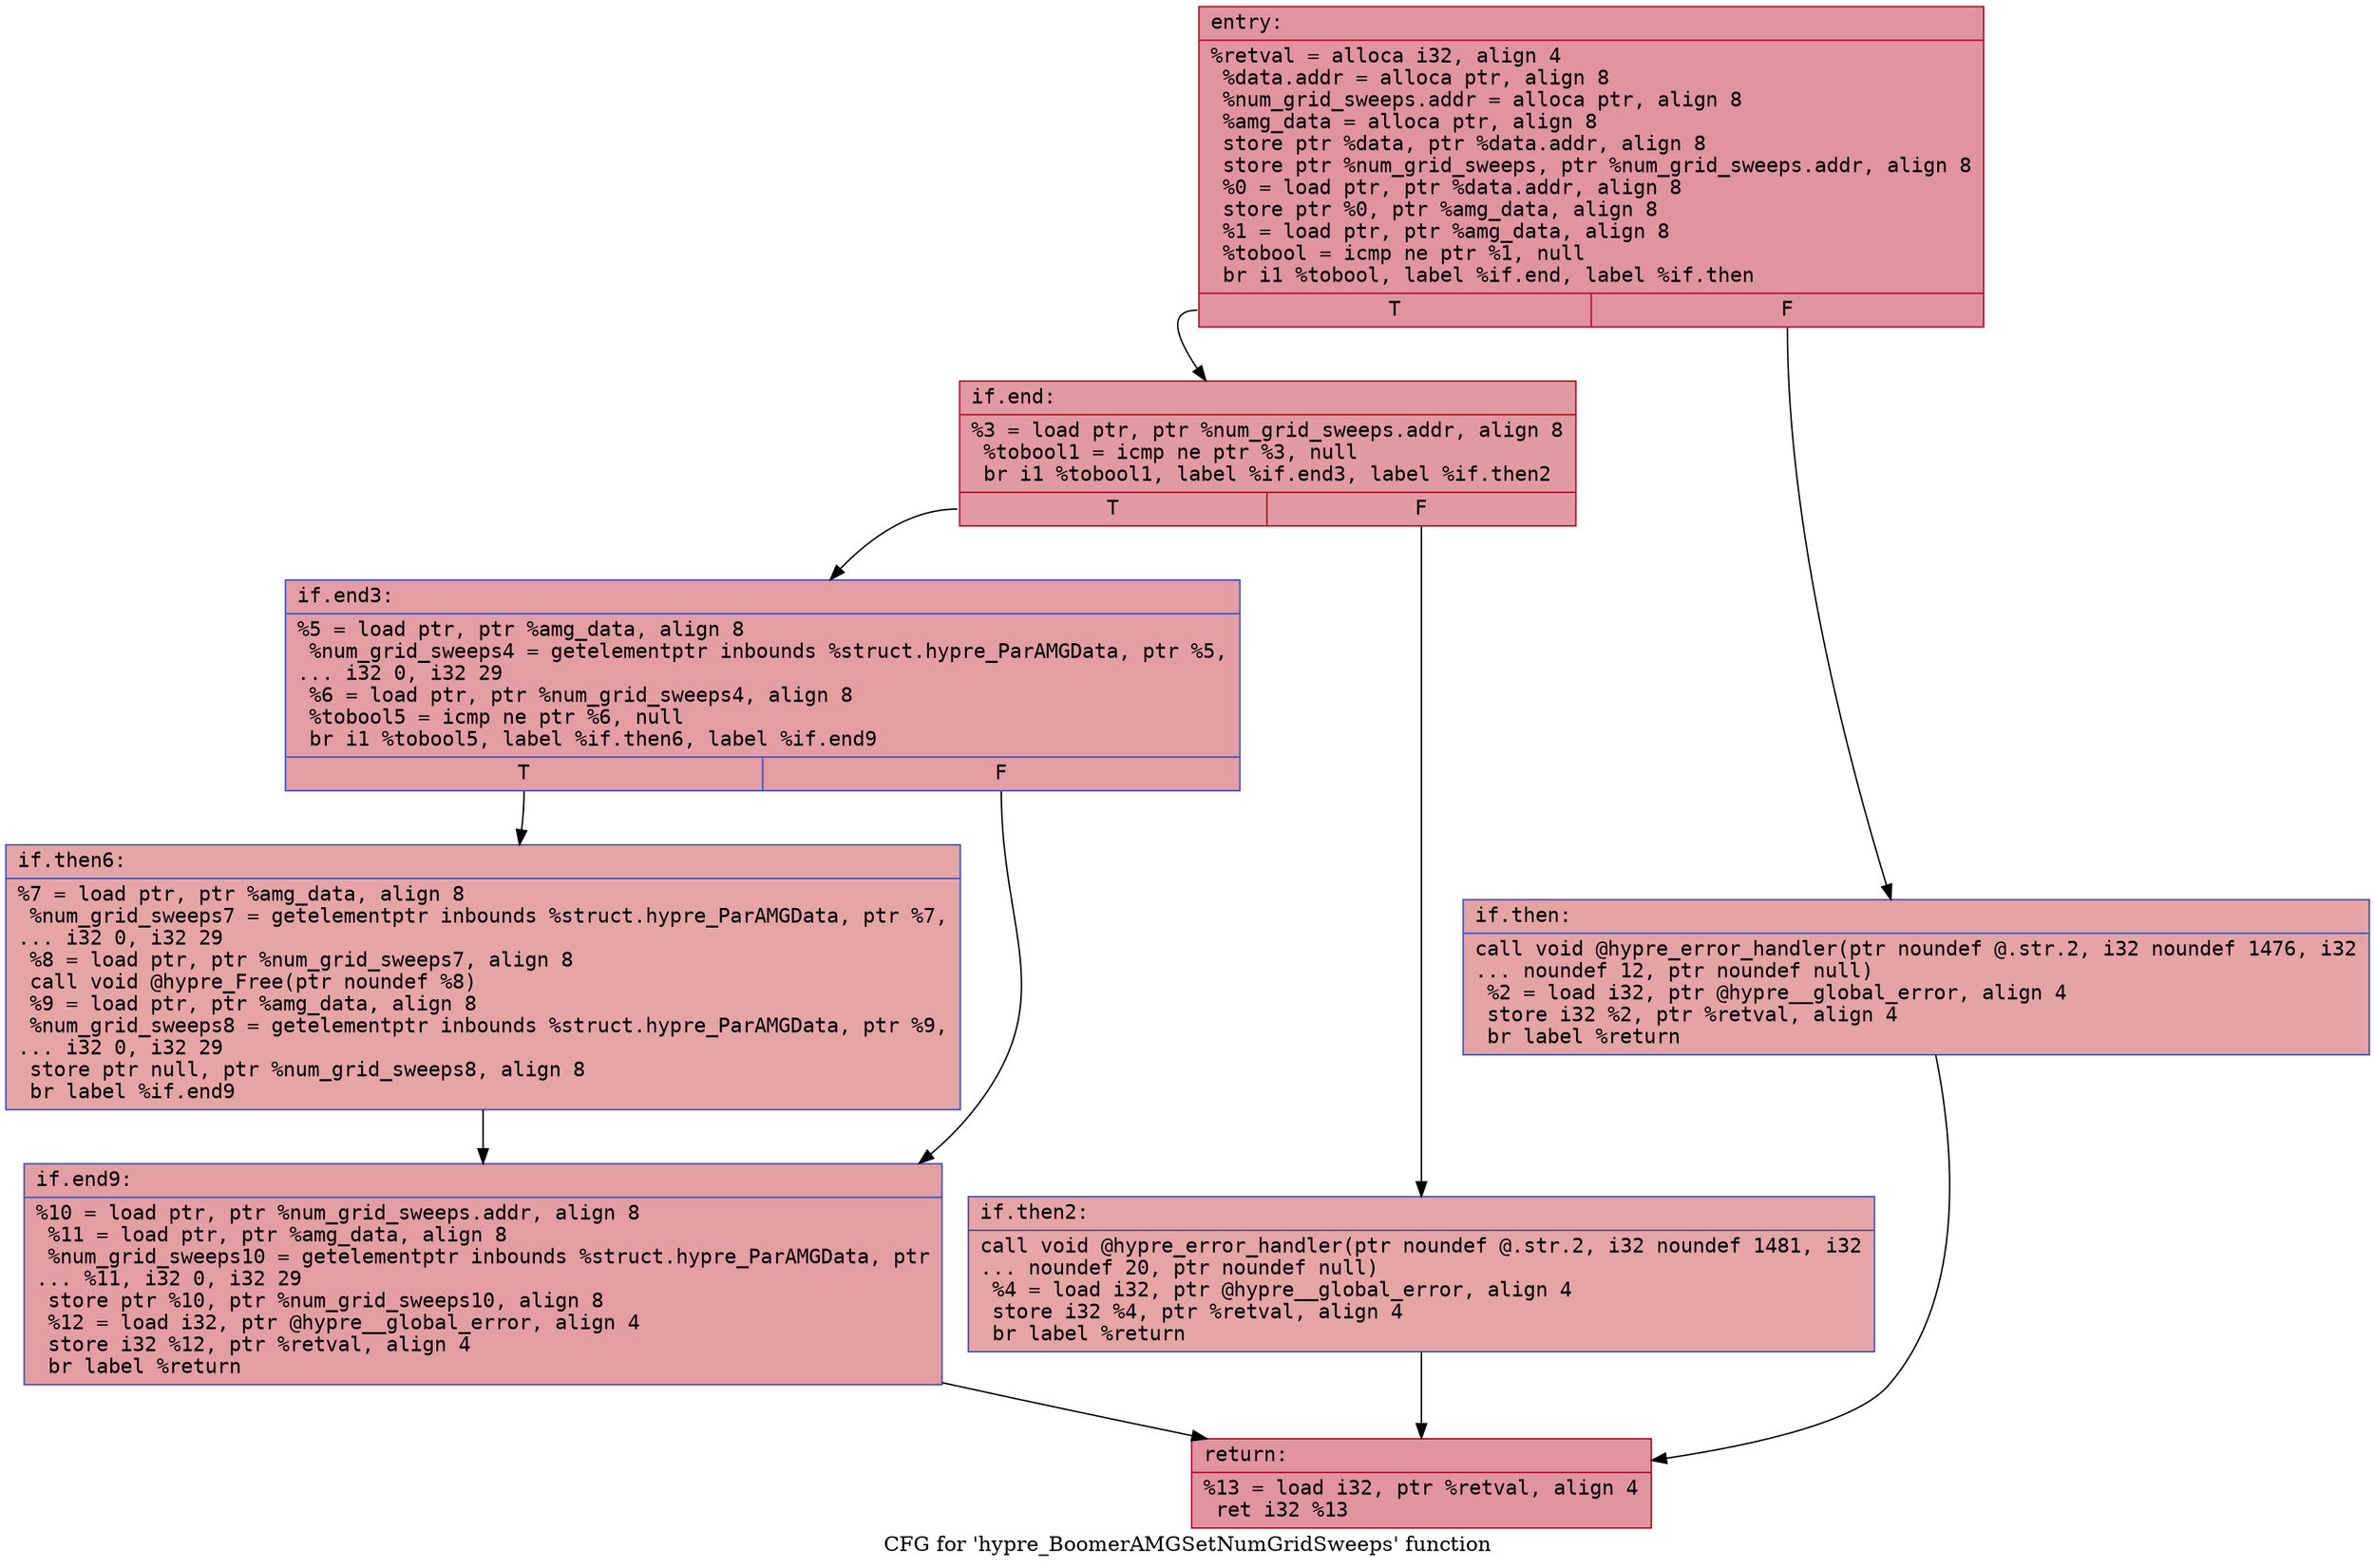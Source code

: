 digraph "CFG for 'hypre_BoomerAMGSetNumGridSweeps' function" {
	label="CFG for 'hypre_BoomerAMGSetNumGridSweeps' function";

	Node0x55fa80a75bc0 [shape=record,color="#b70d28ff", style=filled, fillcolor="#b70d2870" fontname="Courier",label="{entry:\l|  %retval = alloca i32, align 4\l  %data.addr = alloca ptr, align 8\l  %num_grid_sweeps.addr = alloca ptr, align 8\l  %amg_data = alloca ptr, align 8\l  store ptr %data, ptr %data.addr, align 8\l  store ptr %num_grid_sweeps, ptr %num_grid_sweeps.addr, align 8\l  %0 = load ptr, ptr %data.addr, align 8\l  store ptr %0, ptr %amg_data, align 8\l  %1 = load ptr, ptr %amg_data, align 8\l  %tobool = icmp ne ptr %1, null\l  br i1 %tobool, label %if.end, label %if.then\l|{<s0>T|<s1>F}}"];
	Node0x55fa80a75bc0:s0 -> Node0x55fa80a76290[tooltip="entry -> if.end\nProbability 62.50%" ];
	Node0x55fa80a75bc0:s1 -> Node0x55fa80a76300[tooltip="entry -> if.then\nProbability 37.50%" ];
	Node0x55fa80a76300 [shape=record,color="#3d50c3ff", style=filled, fillcolor="#c32e3170" fontname="Courier",label="{if.then:\l|  call void @hypre_error_handler(ptr noundef @.str.2, i32 noundef 1476, i32\l... noundef 12, ptr noundef null)\l  %2 = load i32, ptr @hypre__global_error, align 4\l  store i32 %2, ptr %retval, align 4\l  br label %return\l}"];
	Node0x55fa80a76300 -> Node0x55fa80a766d0[tooltip="if.then -> return\nProbability 100.00%" ];
	Node0x55fa80a76290 [shape=record,color="#b70d28ff", style=filled, fillcolor="#bb1b2c70" fontname="Courier",label="{if.end:\l|  %3 = load ptr, ptr %num_grid_sweeps.addr, align 8\l  %tobool1 = icmp ne ptr %3, null\l  br i1 %tobool1, label %if.end3, label %if.then2\l|{<s0>T|<s1>F}}"];
	Node0x55fa80a76290:s0 -> Node0x55fa80a768a0[tooltip="if.end -> if.end3\nProbability 62.50%" ];
	Node0x55fa80a76290:s1 -> Node0x55fa80a75ac0[tooltip="if.end -> if.then2\nProbability 37.50%" ];
	Node0x55fa80a75ac0 [shape=record,color="#3d50c3ff", style=filled, fillcolor="#c5333470" fontname="Courier",label="{if.then2:\l|  call void @hypre_error_handler(ptr noundef @.str.2, i32 noundef 1481, i32\l... noundef 20, ptr noundef null)\l  %4 = load i32, ptr @hypre__global_error, align 4\l  store i32 %4, ptr %retval, align 4\l  br label %return\l}"];
	Node0x55fa80a75ac0 -> Node0x55fa80a766d0[tooltip="if.then2 -> return\nProbability 100.00%" ];
	Node0x55fa80a768a0 [shape=record,color="#3d50c3ff", style=filled, fillcolor="#be242e70" fontname="Courier",label="{if.end3:\l|  %5 = load ptr, ptr %amg_data, align 8\l  %num_grid_sweeps4 = getelementptr inbounds %struct.hypre_ParAMGData, ptr %5,\l... i32 0, i32 29\l  %6 = load ptr, ptr %num_grid_sweeps4, align 8\l  %tobool5 = icmp ne ptr %6, null\l  br i1 %tobool5, label %if.then6, label %if.end9\l|{<s0>T|<s1>F}}"];
	Node0x55fa80a768a0:s0 -> Node0x55fa80a77120[tooltip="if.end3 -> if.then6\nProbability 62.50%" ];
	Node0x55fa80a768a0:s1 -> Node0x55fa80a77170[tooltip="if.end3 -> if.end9\nProbability 37.50%" ];
	Node0x55fa80a77120 [shape=record,color="#3d50c3ff", style=filled, fillcolor="#c5333470" fontname="Courier",label="{if.then6:\l|  %7 = load ptr, ptr %amg_data, align 8\l  %num_grid_sweeps7 = getelementptr inbounds %struct.hypre_ParAMGData, ptr %7,\l... i32 0, i32 29\l  %8 = load ptr, ptr %num_grid_sweeps7, align 8\l  call void @hypre_Free(ptr noundef %8)\l  %9 = load ptr, ptr %amg_data, align 8\l  %num_grid_sweeps8 = getelementptr inbounds %struct.hypre_ParAMGData, ptr %9,\l... i32 0, i32 29\l  store ptr null, ptr %num_grid_sweeps8, align 8\l  br label %if.end9\l}"];
	Node0x55fa80a77120 -> Node0x55fa80a77170[tooltip="if.then6 -> if.end9\nProbability 100.00%" ];
	Node0x55fa80a77170 [shape=record,color="#3d50c3ff", style=filled, fillcolor="#be242e70" fontname="Courier",label="{if.end9:\l|  %10 = load ptr, ptr %num_grid_sweeps.addr, align 8\l  %11 = load ptr, ptr %amg_data, align 8\l  %num_grid_sweeps10 = getelementptr inbounds %struct.hypre_ParAMGData, ptr\l... %11, i32 0, i32 29\l  store ptr %10, ptr %num_grid_sweeps10, align 8\l  %12 = load i32, ptr @hypre__global_error, align 4\l  store i32 %12, ptr %retval, align 4\l  br label %return\l}"];
	Node0x55fa80a77170 -> Node0x55fa80a766d0[tooltip="if.end9 -> return\nProbability 100.00%" ];
	Node0x55fa80a766d0 [shape=record,color="#b70d28ff", style=filled, fillcolor="#b70d2870" fontname="Courier",label="{return:\l|  %13 = load i32, ptr %retval, align 4\l  ret i32 %13\l}"];
}
